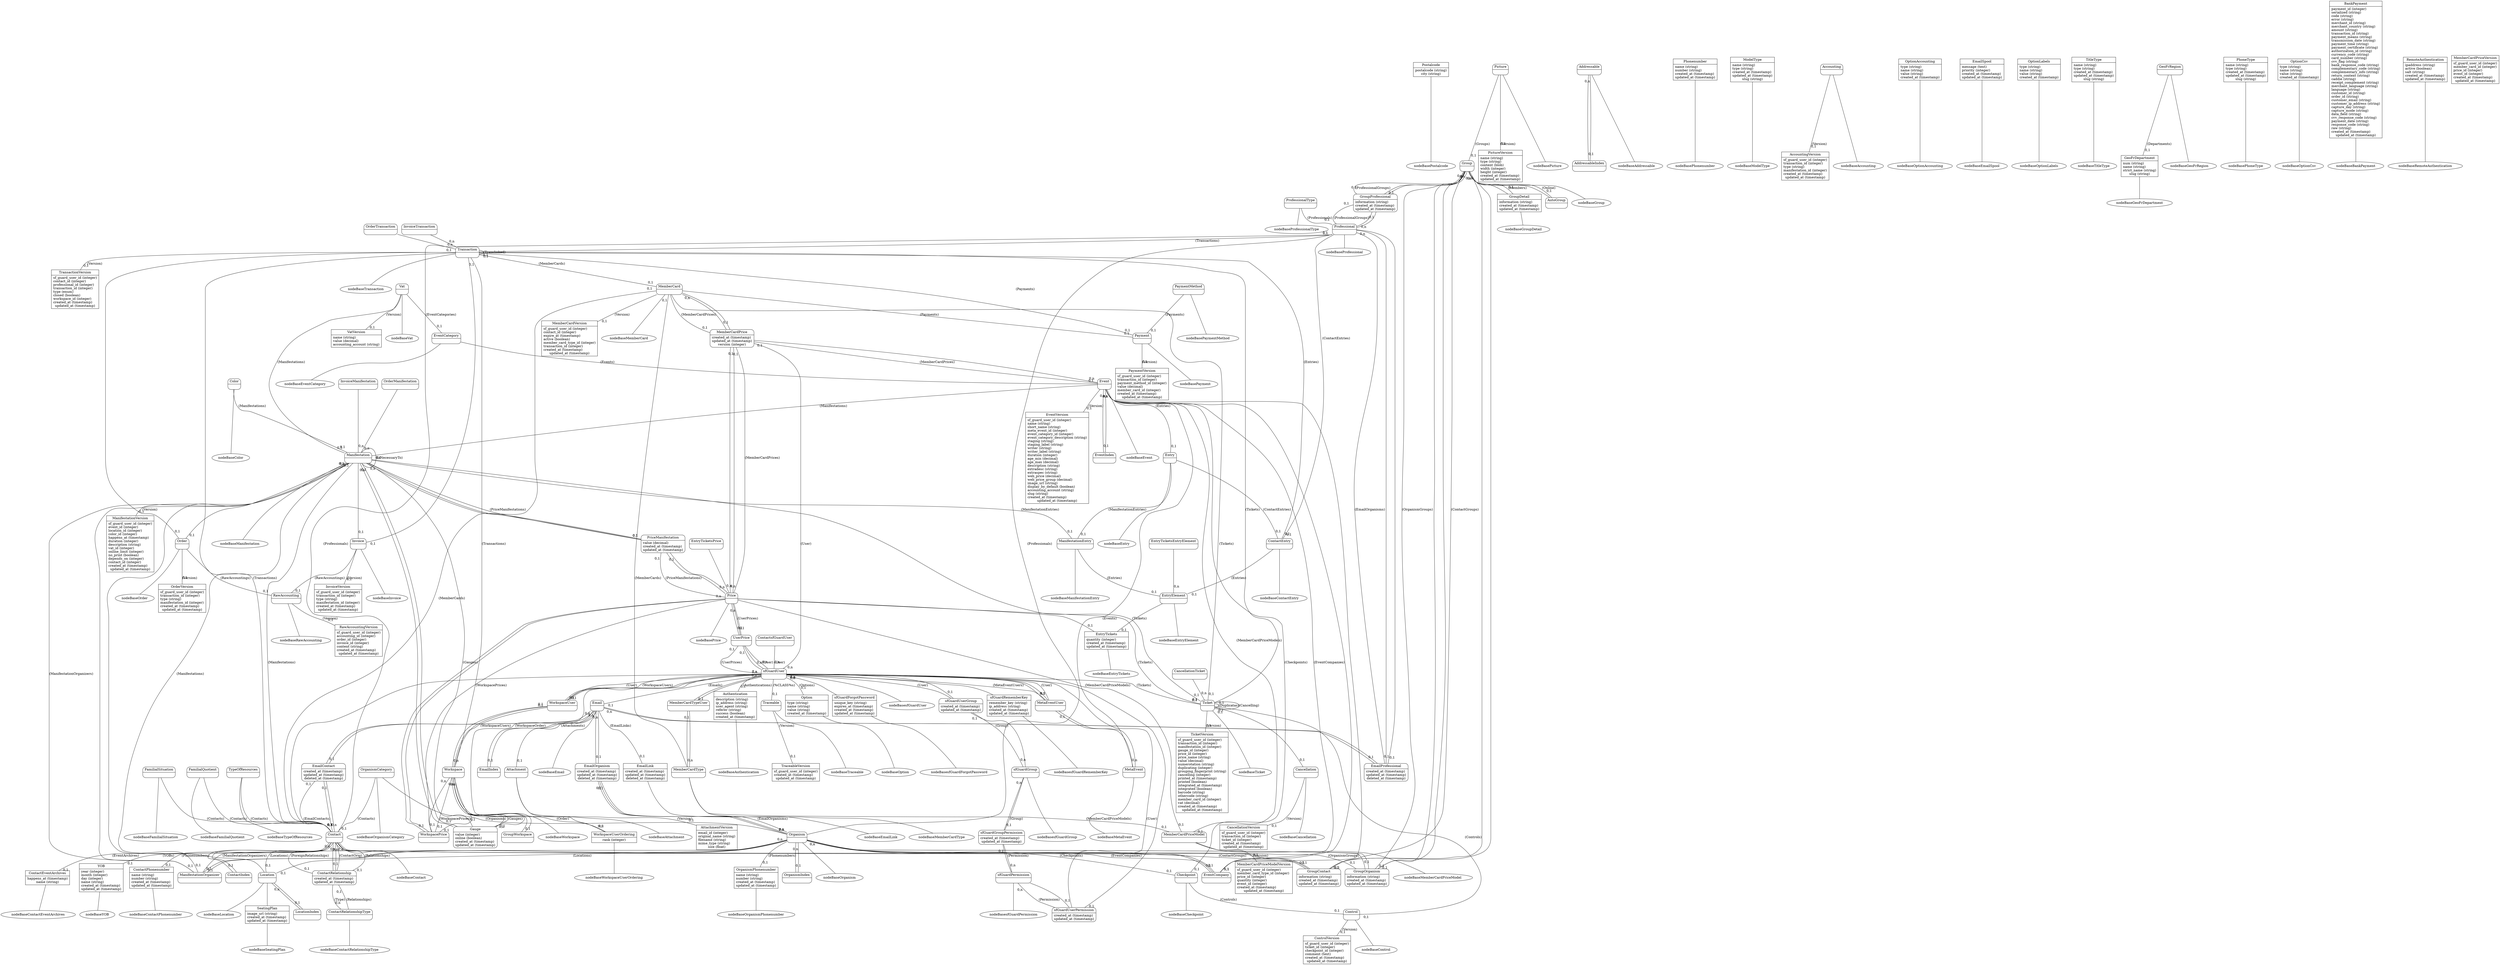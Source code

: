 graph G {
	edge [ len=2 labeldistance=2 ];
	overlap=false;
	splines=true;

	nodePostalcode [
		label="{<table>Postalcode|<cols>postalcode (string)\lcity (string)}",
		shape=record ];
	nodePicture [
		label="{<table>Picture|<cols>name (string)\ltype (string)\lcontent (blob)\lwidth (integer)\lheight (integer)\lcreated_at (timestamp)\lupdated_at (timestamp)\lversion (integer)}",
		shape=record ];
	nodeAddressable [
		label="{<table>Addressable|<cols>name (string)\laddress (string)\lpostalcode (string)\lcity (string)\lcountry (string)\lemail (string)\lemail_no_newsletter (boolean)\lnpai (boolean)\llatitude (double)\llongitude (double)\lcreated_at (timestamp)\lupdated_at (timestamp)\lslug (string)}",
		shape=record ];
	nodeAuthentication [
		label="{<table>Authentication|<cols>description (string)\lip_address (string)\luser_agent (string)\lreferer (string)\lsuccess (boolean)\lcreated_at (timestamp)}",
		shape=record ];
	nodePhonenumber [
		label="{<table>Phonenumber|<cols>name (string)\lnumber (string)\lcreated_at (timestamp)\lupdated_at (timestamp)}",
		shape=record ];
	nodeTraceable [
		label="{<table>Traceable|<cols>created_at (timestamp)\lupdated_at (timestamp)\lversion (integer)}",
		shape=record ];
	nodeOption [
		label="{<table>Option|<cols>type (string)\lname (string)\lvalue (string)\lcreated_at (timestamp)}",
		shape=record ];
	nodeModelType [
		label="{<table>ModelType|<cols>name (string)\ltype (string)\lcreated_at (timestamp)\lupdated_at (timestamp)\lslug (string)}",
		shape=record ];
	nodeCheckpoint [
		label="{<table>Checkpoint|<cols>email (string)\lname (string)\ldescription (string)\llegal (boolean)\lcreated_at (timestamp)\lupdated_at (timestamp)\llatitude (double)\llongitude (double)\lslug (string)}",
		shape=record ];
	nodePayment [
		label="{<table>Payment|<cols>value (decimal)\lcreated_at (timestamp)\lupdated_at (timestamp)\lversion (integer)}",
		shape=record ];
	nodeContactEventArchives [
		label="{<table>ContactEventArchives|<cols>happens_at (timestamp)\lname (string)}",
		shape=record ];
	nodeAccounting [
		label="{<table>Accounting|<cols>transaction_id (integer)\ltype (string)\lmanifestation_id (integer)\lcreated_at (timestamp)\lupdated_at (timestamp)\lversion (integer)}",
		shape=record ];
	nodeOptionAccounting [
		label="{<table>OptionAccounting|<cols>type (string)\lname (string)\lvalue (string)\lcreated_at (timestamp)}",
		shape=record ];
	nodeTicket [
		label="{<table>Ticket|<cols>price_name (string)\lvalue (decimal)\lnumerotation (string)\lgrouping_fingerprint (string)\lprinted_at (timestamp)\lprinted (boolean)\lintegrated_at (timestamp)\lintegrated (boolean)\lbarcode (string)\lothercode (string)\lvat (decimal)\lcreated_at (timestamp)\lupdated_at (timestamp)\lversion (integer)}",
		shape=record ];
	nodeInvoice [
		label="{<table>Invoice|<cols>type (string)\lcreated_at (timestamp)\lupdated_at (timestamp)\lversion (integer)}",
		shape=record ];
	nodeControl [
		label="{<table>Control|<cols>comment (text)\lcreated_at (timestamp)\lupdated_at (timestamp)\lversion (integer)}",
		shape=record ];
	nodeRawAccounting [
		label="{<table>RawAccounting|<cols>accounting_id (integer)\lcontent (string)\lcreated_at (timestamp)\lupdated_at (timestamp)\lversion (integer)}",
		shape=record ];
	nodeTransaction [
		label="{<table>Transaction|<cols>type (enum)\lclosed (boolean)\lcreated_at (timestamp)\lupdated_at (timestamp)\lversion (integer)}",
		shape=record ];
	nodeCancellation [
		label="{<table>Cancellation|<cols>transaction_id (integer)\lcreated_at (timestamp)\lupdated_at (timestamp)\lversion (integer)}",
		shape=record ];
	nodePaymentMethod [
		label="{<table>PaymentMethod|<cols>name (string)\laccount (string)\ldisplay (boolean)\lmember_card_linked (boolean)}",
		shape=record ];
	nodeOrder [
		label="{<table>Order|<cols>type (string)\lcreated_at (timestamp)\lupdated_at (timestamp)\lversion (integer)}",
		shape=record ];
	nodeMemberCardPriceModel [
		label="{<table>MemberCardPriceModel|<cols>quantity (integer)\lcreated_at (timestamp)\lupdated_at (timestamp)\lversion (integer)}",
		shape=record ];
	nodeMemberCardPrice [
		label="{<table>MemberCardPrice|<cols>created_at (timestamp)\lupdated_at (timestamp)\lversion (integer)}",
		shape=record ];
	nodeMemberCard [
		label="{<table>MemberCard|<cols>expire_at (timestamp)\lactive (boolean)\lcreated_at (timestamp)\lupdated_at (timestamp)\lversion (integer)}",
		shape=record ];
	nodeMemberCardType [
		label="{<table>MemberCardType|<cols>name (string)\ldescription (string)\lvalue (integer)}",
		shape=record ];
	nodePrice [
		label="{<table>Price|<cols>name (string)\ldescription (string)\lvalue (decimal)\lonline (boolean)\lhide (boolean)\lmember_card_linked (boolean)\lcreated_at (timestamp)\lupdated_at (timestamp)}",
		shape=record ];
	nodePriceManifestation [
		label="{<table>PriceManifestation|<cols>value (decimal)\lcreated_at (timestamp)\lupdated_at (timestamp)}",
		shape=record ];
	nodeEmailContact [
		label="{<table>EmailContact|<cols>created_at (timestamp)\lupdated_at (timestamp)\ldeleted_at (timestamp)}",
		shape=record ];
	nodeEmailProfessional [
		label="{<table>EmailProfessional|<cols>created_at (timestamp)\lupdated_at (timestamp)\ldeleted_at (timestamp)}",
		shape=record ];
	nodeAttachment [
		label="{<table>Attachment|<cols>original_name (string)\lfilename (string)\lmime_type (string)\lsize (float)\lversion (integer)\lcreated_at (timestamp)\lupdated_at (timestamp)}",
		shape=record ];
	nodeEmailLink [
		label="{<table>EmailLink|<cols>created_at (timestamp)\lupdated_at (timestamp)\ldeleted_at (timestamp)}",
		shape=record ];
	nodeEmailOrganism [
		label="{<table>EmailOrganism|<cols>created_at (timestamp)\lupdated_at (timestamp)\ldeleted_at (timestamp)}",
		shape=record ];
	nodeEmail [
		label="{<table>Email|<cols>field_from (string)\lfield_to (string)\lfield_cc (string)\lfield_bcc (string)\lfield_subject (string)\lcontent (string)\lcontent_text (string)\lsent (boolean)\lcreated_at (timestamp)\lupdated_at (timestamp)\ldeleted_at (timestamp)}",
		shape=record ];
	nodeEmailSpool [
		label="{<table>EmailSpool|<cols>message (text)\lpriority (integer)\lcreated_at (timestamp)\lupdated_at (timestamp)}",
		shape=record ];
	nodeContact [
		label="{<table>Contact|<cols>name (string)\laddress (string)\lpostalcode (string)\lcity (string)\lcountry (string)\lemail (string)\lemail_no_newsletter (boolean)\lnpai (boolean)\lfirstname (string)\ltitle (string)\ldescription (string)\lpassword (string)\lfamily_contact (boolean)\lconfirmed (boolean)\llatitude (double)\llongitude (double)\lcreated_at (timestamp)\lupdated_at (timestamp)\lslug (string)}",
		shape=record ];
	nodeOptionLabels [
		label="{<table>OptionLabels|<cols>type (string)\lname (string)\lvalue (string)\lcreated_at (timestamp)}",
		shape=record ];
	nodeOrganismCategory [
		label="{<table>OrganismCategory|<cols>name (string)\lcreated_at (timestamp)\lupdated_at (timestamp)\lslug (string)}",
		shape=record ];
	nodeContactRelationshipType [
		label="{<table>ContactRelationshipType|<cols>name (string)\lcreated_at (timestamp)\lupdated_at (timestamp)}",
		shape=record ];
	nodeYOB [
		label="{<table>YOB|<cols>year (integer)\lmonth (integer)\lday (integer)\lname (string)\lcreated_at (timestamp)\lupdated_at (timestamp)}",
		shape=record ];
	nodeOrganismPhonenumber [
		label="{<table>OrganismPhonenumber|<cols>name (string)\lnumber (string)\lcreated_at (timestamp)\lupdated_at (timestamp)}",
		shape=record ];
	nodeContactRelationship [
		label="{<table>ContactRelationship|<cols>created_at (timestamp)\lupdated_at (timestamp)}",
		shape=record ];
	nodeTypeOfResources [
		label="{<table>TypeOfResources|<cols>name (string)}",
		shape=record ];
	nodeFamilialSituation [
		label="{<table>FamilialSituation|<cols>name (string)}",
		shape=record ];
	nodeTitleType [
		label="{<table>TitleType|<cols>name (string)\ltype (string)\lcreated_at (timestamp)\lupdated_at (timestamp)\lslug (string)}",
		shape=record ];
	nodeProfessional [
		label="{<table>Professional|<cols>name (string)\lcontact_number (string)\lcontact_email (string)\lcontact_email_no_newsletter (boolean)\ldepartment (string)\ldescription (string)\lcreated_at (timestamp)\lupdated_at (timestamp)}",
		shape=record ];
	nodeGeoFrRegion [
		label="{<table>GeoFrRegion|<cols>name (string)\lstrict_name (string)\lslug (string)}",
		shape=record ];
	nodeOrganism [
		label="{<table>Organism|<cols>name (string)\laddress (string)\lpostalcode (string)\lcity (string)\lcountry (string)\lemail (string)\lemail_no_newsletter (boolean)\lnpai (boolean)\lurl (string)\ldescription (string)\llatitude (double)\llongitude (double)\lcreated_at (timestamp)\lupdated_at (timestamp)\lslug (string)}",
		shape=record ];
	nodeContactPhonenumber [
		label="{<table>ContactPhonenumber|<cols>name (string)\lnumber (string)\lcreated_at (timestamp)\lupdated_at (timestamp)}",
		shape=record ];
	nodeFamilialQuotient [
		label="{<table>FamilialQuotient|<cols>name (string)}",
		shape=record ];
	nodePhoneType [
		label="{<table>PhoneType|<cols>name (string)\ltype (string)\lcreated_at (timestamp)\lupdated_at (timestamp)\lslug (string)}",
		shape=record ];
	nodeGeoFrDepartment [
		label="{<table>GeoFrDepartment|<cols>num (string)\lname (string)\lstrict_name (string)\lslug (string)}",
		shape=record ];
	nodeOptionCsv [
		label="{<table>OptionCsv|<cols>type (string)\lname (string)\lvalue (string)\lcreated_at (timestamp)}",
		shape=record ];
	nodeProfessionalType [
		label="{<table>ProfessionalType|<cols>name (string)\lcreated_at (timestamp)\lupdated_at (timestamp)}",
		shape=record ];
	nodeBankPayment [
		label="{<table>BankPayment|<cols>payment_id (integer)\lserialized (string)\lcode (string)\lerror (string)\lmerchant_id (string)\lmerchant_country (string)\lamount (string)\ltransaction_id (string)\lpayment_means (string)\ltransmission_date (string)\lpayment_time (string)\lpayment_certificate (string)\lauthorization_id (string)\lcurrency_code (string)\lcard_number (string)\lcvv_flag (string)\lbank_response_code (string)\lcomplementary_code (string)\lcomplementary_info (string)\lreturn_context (string)\lcaddie (string)\lreceipt_complement (string)\lmerchant_language (string)\llanguage (string)\lcustomer_id (string)\lorder_id (string)\lcustomer_email (string)\lcustomer_ip_address (string)\lcapture_day (string)\lcapture_mode (string)\ldata_field (string)\lcvv_response_code (string)\lpayment_date (string)\lresponse_code (string)\lraw (string)\lcreated_at (timestamp)\lupdated_at (timestamp)}",
		shape=record ];
	nodeRemoteAuthentication [
		label="{<table>RemoteAuthentication|<cols>ipaddress (string)\lactive (boolean)\lsalt (string)\lcreated_at (timestamp)\lupdated_at (timestamp)}",
		shape=record ];
	nodesfGuardForgotPassword [
		label="{<table>sfGuardForgotPassword|<cols>unique_key (string)\lexpires_at (timestamp)\lcreated_at (timestamp)\lupdated_at (timestamp)}",
		shape=record ];
	nodesfGuardUserGroup [
		label="{<table>sfGuardUserGroup|<cols>created_at (timestamp)\lupdated_at (timestamp)}",
		shape=record ];
	nodesfGuardPermission [
		label="{<table>sfGuardPermission|<cols>name (string)\ldescription (string)\lcreated_at (timestamp)\lupdated_at (timestamp)}",
		shape=record ];
	nodesfGuardGroupPermission [
		label="{<table>sfGuardGroupPermission|<cols>created_at (timestamp)\lupdated_at (timestamp)}",
		shape=record ];
	nodesfGuardUserPermission [
		label="{<table>sfGuardUserPermission|<cols>created_at (timestamp)\lupdated_at (timestamp)}",
		shape=record ];
	nodesfGuardGroup [
		label="{<table>sfGuardGroup|<cols>name (string)\ldescription (string)\lcreated_at (timestamp)\lupdated_at (timestamp)}",
		shape=record ];
	nodesfGuardRememberKey [
		label="{<table>sfGuardRememberKey|<cols>remember_key (string)\lip_address (string)\lcreated_at (timestamp)\lupdated_at (timestamp)}",
		shape=record ];
	nodesfGuardUser [
		label="{<table>sfGuardUser|<cols>first_name (string)\llast_name (string)\lemail_address (string)\lusername (string)\lalgorithm (string)\lsalt (string)\lpassword (string)\lis_active (boolean)\lis_super_admin (boolean)\llast_login (timestamp)\lcreated_at (timestamp)\lupdated_at (timestamp)}",
		shape=record ];
	nodeManifestationEntry [
		label="{<table>ManifestationEntry|<cols>created_at (timestamp)\lupdated_at (timestamp)}",
		shape=record ];
	nodeEntry [
		label="{<table>Entry|<cols>created_at (timestamp)\lupdated_at (timestamp)}",
		shape=record ];
	nodeContactEntry [
		label="{<table>ContactEntry|<cols>comment1 (string)\lcomment2 (string)\lconfirmed (boolean)\lcreated_at (timestamp)\lupdated_at (timestamp)}",
		shape=record ];
	nodeEntryElement [
		label="{<table>EntryElement|<cols>second_choice (boolean)\laccepted (boolean)\lcreated_at (timestamp)\lupdated_at (timestamp)}",
		shape=record ];
	nodeEntryTickets [
		label="{<table>EntryTickets|<cols>quantity (integer)\lcreated_at (timestamp)\lupdated_at (timestamp)}",
		shape=record ];
	nodeEvent [
		label="{<table>Event|<cols>name (string)\lshort_name (string)\levent_category_description (string)\lstaging (string)\lstaging_label (string)\lwriter (string)\lwriter_label (string)\lduration (integer)\lage_min (decimal)\lage_max (decimal)\ldescription (string)\lextradesc (string)\lextraspec (string)\lweb_price (decimal)\lweb_price_group (decimal)\limage_url (string)\ldisplay_by_default (boolean)\laccounting_account (string)\lslug (string)\lcreated_at (timestamp)\lupdated_at (timestamp)\lversion (integer)}",
		shape=record ];
	nodeColor [
		label="{<table>Color|<cols>name (string)\lcolor (string)\lcreated_at (timestamp)\lupdated_at (timestamp)}",
		shape=record ];
	nodeManifestation [
		label="{<table>Manifestation|<cols>happens_at (timestamp)\lduration (integer)\ldescription (string)\lonline_limit (integer)\lno_print (boolean)\lcreated_at (timestamp)\lupdated_at (timestamp)\lversion (integer)}",
		shape=record ];
	nodeSeatingPlan [
		label="{<table>SeatingPlan|<cols>image_url (string)\lcreated_at (timestamp)\lupdated_at (timestamp)}",
		shape=record ];
	nodeWorkspace [
		label="{<table>Workspace|<cols>name (string)\lon_ticket (string)\lseated (boolean)\lcreated_at (timestamp)\lupdated_at (timestamp)}",
		shape=record ];
	nodeLocation [
		label="{<table>Location|<cols>name (string)\laddress (string)\lpostalcode (string)\lcity (string)\lcountry (string)\lemail (string)\lemail_no_newsletter (boolean)\lnpai (boolean)\ldescription (string)\lgauge_max (integer)\lgauge_min (integer)\lreservation_price (decimal)\llatitude (double)\llongitude (double)\lcreated_at (timestamp)\lupdated_at (timestamp)\lslug (string)}",
		shape=record ];
	nodeEventCategory [
		label="{<table>EventCategory|<cols>name (string)\lcreated_at (timestamp)\lupdated_at (timestamp)}",
		shape=record ];
	nodeGauge [
		label="{<table>Gauge|<cols>value (integer)\lonline (boolean)\lcreated_at (timestamp)\lupdated_at (timestamp)}",
		shape=record ];
	nodeWorkspaceUserOrdering [
		label="{<table>WorkspaceUserOrdering|<cols>rank (integer)}",
		shape=record ];
	nodeVat [
		label="{<table>Vat|<cols>name (string)\lvalue (decimal)\laccounting_account (string)\lversion (integer)\lcreated_at (timestamp)\lupdated_at (timestamp)}",
		shape=record ];
	nodeMetaEvent [
		label="{<table>MetaEvent|<cols>name (string)\lcreated_at (timestamp)\lupdated_at (timestamp)}",
		shape=record ];
	nodeGroupProfessional [
		label="{<table>GroupProfessional|<cols>information (string)\lcreated_at (timestamp)\lupdated_at (timestamp)}",
		shape=record ];
	nodeGroupContact [
		label="{<table>GroupContact|<cols>information (string)\lcreated_at (timestamp)\lupdated_at (timestamp)}",
		shape=record ];
	nodeGroupOrganism [
		label="{<table>GroupOrganism|<cols>information (string)\lcreated_at (timestamp)\lupdated_at (timestamp)}",
		shape=record ];
	nodeGroup [
		label="{<table>Group|<cols>name (string)\ldescription (string)\lslug (string)\ldisplay_everywhere (boolean)\lcreated_at (timestamp)\lupdated_at (timestamp)}",
		shape=record ];
	nodeGroupDetail [
		label="{<table>GroupDetail|<cols>information (string)\lcreated_at (timestamp)\lupdated_at (timestamp)}",
		shape=record ];
	nodePictureVersion [
		label="{<table>PictureVersion|<cols>name (string)\ltype (string)\lcontent (blob)\lwidth (integer)\lheight (integer)\lcreated_at (timestamp)\lupdated_at (timestamp)}",
		shape=record ];
	nodeTraceableVersion [
		label="{<table>TraceableVersion|<cols>sf_guard_user_id (integer)\lcreated_at (timestamp)\lupdated_at (timestamp)}",
		shape=record ];
	nodePaymentVersion [
		label="{<table>PaymentVersion|<cols>sf_guard_user_id (integer)\ltransaction_id (integer)\lpayment_method_id (integer)\lvalue (decimal)\lmember_card_id (integer)\lcreated_at (timestamp)\lupdated_at (timestamp)}",
		shape=record ];
	nodeAccountingVersion [
		label="{<table>AccountingVersion|<cols>sf_guard_user_id (integer)\ltransaction_id (integer)\ltype (string)\lmanifestation_id (integer)\lcreated_at (timestamp)\lupdated_at (timestamp)}",
		shape=record ];
	nodeTicketVersion [
		label="{<table>TicketVersion|<cols>sf_guard_user_id (integer)\ltransaction_id (integer)\lmanifestation_id (integer)\lgauge_id (integer)\lprice_id (integer)\lprice_name (string)\lvalue (decimal)\lnumerotation (string)\lduplicating (integer)\lgrouping_fingerprint (string)\lcancelling (integer)\lprinted_at (timestamp)\lprinted (boolean)\lintegrated_at (timestamp)\lintegrated (boolean)\lbarcode (string)\lothercode (string)\lmember_card_id (integer)\lvat (decimal)\lcreated_at (timestamp)\lupdated_at (timestamp)}",
		shape=record ];
	nodeInvoiceVersion [
		label="{<table>InvoiceVersion|<cols>sf_guard_user_id (integer)\ltransaction_id (integer)\ltype (string)\lmanifestation_id (integer)\lcreated_at (timestamp)\lupdated_at (timestamp)}",
		shape=record ];
	nodeControlVersion [
		label="{<table>ControlVersion|<cols>sf_guard_user_id (integer)\lticket_id (integer)\lcheckpoint_id (integer)\lcomment (text)\lcreated_at (timestamp)\lupdated_at (timestamp)}",
		shape=record ];
	nodeRawAccountingVersion [
		label="{<table>RawAccountingVersion|<cols>sf_guard_user_id (integer)\laccounting_id (integer)\lorder_id (integer)\linvoice_id (integer)\lcontent (string)\lcreated_at (timestamp)\lupdated_at (timestamp)}",
		shape=record ];
	nodeTransactionVersion [
		label="{<table>TransactionVersion|<cols>sf_guard_user_id (integer)\lcontact_id (integer)\lprofessional_id (integer)\ltransaction_id (integer)\ltype (enum)\lclosed (boolean)\lworkspace_id (integer)\lcreated_at (timestamp)\lupdated_at (timestamp)}",
		shape=record ];
	nodeCancellationVersion [
		label="{<table>CancellationVersion|<cols>sf_guard_user_id (integer)\ltransaction_id (integer)\lticket_id (integer)\lcreated_at (timestamp)\lupdated_at (timestamp)}",
		shape=record ];
	nodeOrderVersion [
		label="{<table>OrderVersion|<cols>sf_guard_user_id (integer)\ltransaction_id (integer)\ltype (string)\lmanifestation_id (integer)\lcreated_at (timestamp)\lupdated_at (timestamp)}",
		shape=record ];
	nodeMemberCardPriceModelVersion [
		label="{<table>MemberCardPriceModelVersion|<cols>sf_guard_user_id (integer)\lmember_card_type_id (integer)\lprice_id (integer)\lquantity (integer)\levent_id (integer)\lcreated_at (timestamp)\lupdated_at (timestamp)}",
		shape=record ];
	nodeMemberCardPriceVersion [
		label="{<table>MemberCardPriceVersion|<cols>sf_guard_user_id (integer)\lmember_card_id (integer)\lprice_id (integer)\levent_id (integer)\lcreated_at (timestamp)\lupdated_at (timestamp)}",
		shape=record ];
	nodeMemberCardVersion [
		label="{<table>MemberCardVersion|<cols>sf_guard_user_id (integer)\lcontact_id (integer)\lexpire_at (timestamp)\lactive (boolean)\lmember_card_type_id (integer)\ltransaction_id (integer)\lcreated_at (timestamp)\lupdated_at (timestamp)}",
		shape=record ];
	nodeAttachmentVersion [
		label="{<table>AttachmentVersion|<cols>email_id (integer)\loriginal_name (string)\lfilename (string)\lmime_type (string)\lsize (float)}",
		shape=record ];
	nodeEventVersion [
		label="{<table>EventVersion|<cols>sf_guard_user_id (integer)\lname (string)\lshort_name (string)\lmeta_event_id (integer)\levent_category_id (integer)\levent_category_description (string)\lstaging (string)\lstaging_label (string)\lwriter (string)\lwriter_label (string)\lduration (integer)\lage_min (decimal)\lage_max (decimal)\ldescription (string)\lextradesc (string)\lextraspec (string)\lweb_price (decimal)\lweb_price_group (decimal)\limage_url (string)\ldisplay_by_default (boolean)\laccounting_account (string)\lslug (string)\lcreated_at (timestamp)\lupdated_at (timestamp)}",
		shape=record ];
	nodeManifestationVersion [
		label="{<table>ManifestationVersion|<cols>sf_guard_user_id (integer)\levent_id (integer)\llocation_id (integer)\lcolor_id (integer)\lhappens_at (timestamp)\lduration (integer)\ldescription (string)\lvat_id (integer)\lonline_limit (integer)\lno_print (boolean)\ldepends_on (integer)\lcontact_id (integer)\lcreated_at (timestamp)\lupdated_at (timestamp)}",
		shape=record ];
	nodeVatVersion [
		label="{<table>VatVersion|<cols>name (string)\lvalue (decimal)\laccounting_account (string)}",
		shape=record ];

	nodeMemberCardPrice [
		label="{<table>MemberCardPrice|<cols>created_at (timestamp)\lupdated_at (timestamp)\lversion (integer)}",
		shape=Mrecord ];
	nodeMemberCardTypeUser [
		label="{<table>MemberCardTypeUser|<cols>}",
		shape=Mrecord ];
	nodePriceManifestation [
		label="{<table>PriceManifestation|<cols>value (decimal)\lcreated_at (timestamp)\lupdated_at (timestamp)}",
		shape=Mrecord ];
	nodeWorkspacePrice [
		label="{<table>WorkspacePrice|<cols>}",
		shape=Mrecord ];
	nodeUserPrice [
		label="{<table>UserPrice|<cols>}",
		shape=Mrecord ];
	nodeEmailContact [
		label="{<table>EmailContact|<cols>created_at (timestamp)\lupdated_at (timestamp)\ldeleted_at (timestamp)}",
		shape=Mrecord ];
	nodeEmailProfessional [
		label="{<table>EmailProfessional|<cols>created_at (timestamp)\lupdated_at (timestamp)\ldeleted_at (timestamp)}",
		shape=Mrecord ];
	nodeEmailOrganism [
		label="{<table>EmailOrganism|<cols>created_at (timestamp)\lupdated_at (timestamp)\ldeleted_at (timestamp)}",
		shape=Mrecord ];
	nodeContactRelationship [
		label="{<table>ContactRelationship|<cols>created_at (timestamp)\lupdated_at (timestamp)}",
		shape=Mrecord ];
	nodeGroupContact [
		label="{<table>GroupContact|<cols>information (string)\lcreated_at (timestamp)\lupdated_at (timestamp)}",
		shape=Mrecord ];
	nodeGroupProfessional [
		label="{<table>GroupProfessional|<cols>information (string)\lcreated_at (timestamp)\lupdated_at (timestamp)}",
		shape=Mrecord ];
	nodeEventCompany [
		label="{<table>EventCompany|<cols>}",
		shape=Mrecord ];
	nodeManifestationOrganizer [
		label="{<table>ManifestationOrganizer|<cols>}",
		shape=Mrecord ];
	nodeGroupOrganism [
		label="{<table>GroupOrganism|<cols>information (string)\lcreated_at (timestamp)\lupdated_at (timestamp)}",
		shape=Mrecord ];
	nodesfGuardGroupPermission [
		label="{<table>sfGuardGroupPermission|<cols>created_at (timestamp)\lupdated_at (timestamp)}",
		shape=Mrecord ];
	nodesfGuardUserPermission [
		label="{<table>sfGuardUserPermission|<cols>created_at (timestamp)\lupdated_at (timestamp)}",
		shape=Mrecord ];
	nodesfGuardUserGroup [
		label="{<table>sfGuardUserGroup|<cols>created_at (timestamp)\lupdated_at (timestamp)}",
		shape=Mrecord ];
	nodeWorkspaceUser [
		label="{<table>WorkspaceUser|<cols>}",
		shape=Mrecord ];
	nodeMetaEventUser [
		label="{<table>MetaEventUser|<cols>}",
		shape=Mrecord ];
	nodeGauge [
		label="{<table>Gauge|<cols>value (integer)\lonline (boolean)\lcreated_at (timestamp)\lupdated_at (timestamp)}",
		shape=Mrecord ];
	nodeAutoGroup [
		label="{<table>AutoGroup|<cols>}",
		shape=Mrecord ];
	nodeGroupWorkspace [
		label="{<table>GroupWorkspace|<cols>}",
		shape=Mrecord ];
	nodeAddressableIndex [
		label="{<table>AddressableIndex|<cols>}",
		shape=Mrecord ];
	nodeEmailIndex [
		label="{<table>EmailIndex|<cols>}",
		shape=Mrecord ];
	nodeContactIndex [
		label="{<table>ContactIndex|<cols>}",
		shape=Mrecord ];
	nodeOrganismIndex [
		label="{<table>OrganismIndex|<cols>}",
		shape=Mrecord ];
	nodeEventIndex [
		label="{<table>EventIndex|<cols>}",
		shape=Mrecord ];
	nodeLocationIndex [
		label="{<table>LocationIndex|<cols>}",
		shape=Mrecord ];
	nodePicture [
		label="{<table>Picture|<cols>}",
		shape=Mrecord ];
	nodeAddressable [
		label="{<table>Addressable|<cols>}",
		shape=Mrecord ];
	nodeTraceable [
		label="{<table>Traceable|<cols>}",
		shape=Mrecord ];
	nodeCheckpoint [
		label="{<table>Checkpoint|<cols>}",
		shape=Mrecord ];
	nodePayment [
		label="{<table>Payment|<cols>}",
		shape=Mrecord ];
	nodeAccounting [
		label="{<table>Accounting|<cols>}",
		shape=Mrecord ];
	nodeTicket [
		label="{<table>Ticket|<cols>}",
		shape=Mrecord ];
	nodeInvoice [
		label="{<table>Invoice|<cols>}",
		shape=Mrecord ];
	nodeInvoiceTransaction [
		label="{<table>InvoiceTransaction|<cols>}",
		shape=Mrecord ];
	nodeInvoiceManifestation [
		label="{<table>InvoiceManifestation|<cols>}",
		shape=Mrecord ];
	nodeControl [
		label="{<table>Control|<cols>}",
		shape=Mrecord ];
	nodeRawAccounting [
		label="{<table>RawAccounting|<cols>}",
		shape=Mrecord ];
	nodeTransaction [
		label="{<table>Transaction|<cols>}",
		shape=Mrecord ];
	nodeCancellation [
		label="{<table>Cancellation|<cols>}",
		shape=Mrecord ];
	nodeCancellationTicket [
		label="{<table>CancellationTicket|<cols>}",
		shape=Mrecord ];
	nodePaymentMethod [
		label="{<table>PaymentMethod|<cols>}",
		shape=Mrecord ];
	nodeOrder [
		label="{<table>Order|<cols>}",
		shape=Mrecord ];
	nodeOrderTransaction [
		label="{<table>OrderTransaction|<cols>}",
		shape=Mrecord ];
	nodeOrderManifestation [
		label="{<table>OrderManifestation|<cols>}",
		shape=Mrecord ];
	nodeMemberCardPriceModel [
		label="{<table>MemberCardPriceModel|<cols>}",
		shape=Mrecord ];
	nodeMemberCard [
		label="{<table>MemberCard|<cols>}",
		shape=Mrecord ];
	nodeMemberCardType [
		label="{<table>MemberCardType|<cols>}",
		shape=Mrecord ];
	nodePrice [
		label="{<table>Price|<cols>}",
		shape=Mrecord ];
	nodeAttachment [
		label="{<table>Attachment|<cols>}",
		shape=Mrecord ];
	nodeEmail [
		label="{<table>Email|<cols>}",
		shape=Mrecord ];
	nodeContact [
		label="{<table>Contact|<cols>}",
		shape=Mrecord ];
	nodeContactsfGuardUser [
		label="{<table>ContactsfGuardUser|<cols>}",
		shape=Mrecord ];
	nodeOrganismCategory [
		label="{<table>OrganismCategory|<cols>}",
		shape=Mrecord ];
	nodeContactRelationshipType [
		label="{<table>ContactRelationshipType|<cols>}",
		shape=Mrecord ];
	nodeTypeOfResources [
		label="{<table>TypeOfResources|<cols>}",
		shape=Mrecord ];
	nodeFamilialSituation [
		label="{<table>FamilialSituation|<cols>}",
		shape=Mrecord ];
	nodeProfessional [
		label="{<table>Professional|<cols>}",
		shape=Mrecord ];
	nodeGeoFrRegion [
		label="{<table>GeoFrRegion|<cols>}",
		shape=Mrecord ];
	nodeOrganism [
		label="{<table>Organism|<cols>}",
		shape=Mrecord ];
	nodeFamilialQuotient [
		label="{<table>FamilialQuotient|<cols>}",
		shape=Mrecord ];
	nodeProfessionalType [
		label="{<table>ProfessionalType|<cols>}",
		shape=Mrecord ];
	nodesfGuardPermission [
		label="{<table>sfGuardPermission|<cols>}",
		shape=Mrecord ];
	nodesfGuardGroup [
		label="{<table>sfGuardGroup|<cols>}",
		shape=Mrecord ];
	nodesfGuardUser [
		label="{<table>sfGuardUser|<cols>}",
		shape=Mrecord ];
	nodeManifestationEntry [
		label="{<table>ManifestationEntry|<cols>}",
		shape=Mrecord ];
	nodeEntry [
		label="{<table>Entry|<cols>}",
		shape=Mrecord ];
	nodeContactEntry [
		label="{<table>ContactEntry|<cols>}",
		shape=Mrecord ];
	nodeEntryElement [
		label="{<table>EntryElement|<cols>}",
		shape=Mrecord ];
	nodeEntryTicketsEntryElement [
		label="{<table>EntryTicketsEntryElement|<cols>}",
		shape=Mrecord ];
	nodeEntryTicketsPrice [
		label="{<table>EntryTicketsPrice|<cols>}",
		shape=Mrecord ];
	nodeEvent [
		label="{<table>Event|<cols>}",
		shape=Mrecord ];
	nodeColor [
		label="{<table>Color|<cols>}",
		shape=Mrecord ];
	nodeManifestation [
		label="{<table>Manifestation|<cols>}",
		shape=Mrecord ];
	nodeWorkspace [
		label="{<table>Workspace|<cols>}",
		shape=Mrecord ];
	nodeLocation [
		label="{<table>Location|<cols>}",
		shape=Mrecord ];
	nodeEventCategory [
		label="{<table>EventCategory|<cols>}",
		shape=Mrecord ];
	nodeVat [
		label="{<table>Vat|<cols>}",
		shape=Mrecord ];
	nodeMetaEvent [
		label="{<table>MetaEvent|<cols>}",
		shape=Mrecord ];
	nodeGroup [
		label="{<table>Group|<cols>}",
		shape=Mrecord ];

	nodeMemberCardPrice -- nodesfGuardUser [
		headlabel="0,n",
		label="(User)",
		labeldistance=3 ];
	nodeMemberCardPrice -- nodeMemberCard [
		headlabel="0,n",
		label="",
		labeldistance=3 ];
	nodeMemberCardPrice -- nodePrice [
		headlabel="0,n",
		label="",
		labeldistance=3 ];
	nodeMemberCardPrice -- nodeEvent [
		headlabel="0,n",
		label="",
		labeldistance=3 ];
	nodeMemberCardTypeUser -- nodeMemberCardType [
		headlabel="0,n",
		label="",
		labeldistance=3 ];
	nodeMemberCardTypeUser -- nodesfGuardUser [
		headlabel="0,n",
		label="",
		labeldistance=3 ];
	nodePriceManifestation -- nodeManifestation [
		headlabel="0,n",
		label="",
		labeldistance=3 ];
	nodePriceManifestation -- nodePrice [
		headlabel="0,n",
		label="",
		labeldistance=3 ];
	nodeWorkspacePrice -- nodeWorkspace [
		headlabel="0,n",
		label="",
		labeldistance=3 ];
	nodeWorkspacePrice -- nodePrice [
		headlabel="0,n",
		label="",
		labeldistance=3 ];
	nodeUserPrice -- nodesfGuardUser [
		headlabel="0,n",
		label="(User)",
		labeldistance=3 ];
	nodeUserPrice -- nodePrice [
		headlabel="0,n",
		label="",
		labeldistance=3 ];
	nodeUserPrice -- nodesfGuardUser [
		headlabel="0,n",
		label="",
		labeldistance=3 ];
	nodeEmailContact -- nodeEmail [
		headlabel="0,n",
		label="",
		labeldistance=3 ];
	nodeEmailContact -- nodeContact [
		headlabel="0,n",
		label="",
		labeldistance=3 ];
	nodeEmailProfessional -- nodeEmail [
		headlabel="0,n",
		label="",
		labeldistance=3 ];
	nodeEmailProfessional -- nodeProfessional [
		headlabel="0,n",
		label="",
		labeldistance=3 ];
	nodeEmailOrganism -- nodeEmail [
		headlabel="0,n",
		label="",
		labeldistance=3 ];
	nodeEmailOrganism -- nodeOrganism [
		headlabel="0,n",
		label="",
		labeldistance=3 ];
	nodeContactRelationship -- nodeContact [
		headlabel="0,n",
		label="(ContactOrig)",
		labeldistance=3 ];
	nodeContactRelationship -- nodeContact [
		headlabel="0,n",
		label="",
		labeldistance=3 ];
	nodeContactRelationship -- nodeContactRelationshipType [
		headlabel="0,n",
		label="(Type)",
		labeldistance=3 ];
	nodeGroupContact -- nodeContact [
		headlabel="0,n",
		label="",
		labeldistance=3 ];
	nodeGroupContact -- nodeGroup [
		headlabel="0,n",
		label="",
		labeldistance=3 ];
	nodeGroupProfessional -- nodeProfessional [
		headlabel="0,n",
		label="",
		labeldistance=3 ];
	nodeGroupProfessional -- nodeGroup [
		headlabel="0,n",
		label="",
		labeldistance=3 ];
	nodeEventCompany -- nodeOrganism [
		headlabel="0,n",
		label="",
		labeldistance=3 ];
	nodeEventCompany -- nodeEvent [
		headlabel="0,n",
		label="",
		labeldistance=3 ];
	nodeManifestationOrganizer -- nodeOrganism [
		headlabel="0,n",
		label="",
		labeldistance=3 ];
	nodeManifestationOrganizer -- nodeManifestation [
		headlabel="0,n",
		label="",
		labeldistance=3 ];
	nodeGroupOrganism -- nodeOrganism [
		headlabel="0,n",
		label="",
		labeldistance=3 ];
	nodeGroupOrganism -- nodeGroup [
		headlabel="0,n",
		label="",
		labeldistance=3 ];
	nodesfGuardGroupPermission -- nodesfGuardGroup [
		headlabel="0,n",
		label="(Group)",
		labeldistance=3 ];
	nodesfGuardGroupPermission -- nodesfGuardPermission [
		headlabel="0,n",
		label="(Permission)",
		labeldistance=3 ];
	nodesfGuardUserPermission -- nodesfGuardUser [
		headlabel="0,n",
		label="(User)",
		labeldistance=3 ];
	nodesfGuardUserPermission -- nodesfGuardPermission [
		headlabel="0,n",
		label="(Permission)",
		labeldistance=3 ];
	nodesfGuardUserGroup -- nodesfGuardUser [
		headlabel="0,n",
		label="(User)",
		labeldistance=3 ];
	nodesfGuardUserGroup -- nodesfGuardGroup [
		headlabel="0,n",
		label="(Group)",
		labeldistance=3 ];
	nodeWorkspaceUser -- nodesfGuardUser [
		headlabel="0,n",
		label="(User)",
		labeldistance=3 ];
	nodeWorkspaceUser -- nodeWorkspace [
		headlabel="0,n",
		label="",
		labeldistance=3 ];
	nodeWorkspaceUser -- nodesfGuardUser [
		headlabel="0,n",
		label="",
		labeldistance=3 ];
	nodeMetaEventUser -- nodesfGuardUser [
		headlabel="0,n",
		label="(User)",
		labeldistance=3 ];
	nodeMetaEventUser -- nodesfGuardUser [
		headlabel="0,n",
		label="",
		labeldistance=3 ];
	nodeMetaEventUser -- nodeMetaEvent [
		headlabel="0,n",
		label="",
		labeldistance=3 ];
	nodeGauge -- nodeManifestation [
		headlabel="0,n",
		label="",
		labeldistance=3 ];
	nodeGauge -- nodeWorkspace [
		headlabel="0,n",
		label="",
		labeldistance=3 ];
	nodeAutoGroup -- nodeGroup [
		headlabel="0,n",
		label="",
		labeldistance=3 ];
	nodeGroupWorkspace -- nodeWorkspace [
		headlabel="0,n",
		label="",
		labeldistance=3 ];
	nodeAddressableIndex -- nodeAddressable [
		headlabel="0,n",
		label="",
		labeldistance=3 ];
	nodeEmailIndex -- nodeEmail [
		headlabel="0,n",
		label="",
		labeldistance=3 ];
	nodeContactIndex -- nodeContact [
		headlabel="0,n",
		label="",
		labeldistance=3 ];
	nodeOrganismIndex -- nodeOrganism [
		headlabel="0,n",
		label="",
		labeldistance=3 ];
	nodeEventIndex -- nodeEvent [
		headlabel="0,n",
		label="",
		labeldistance=3 ];
	nodeLocationIndex -- nodeLocation [
		headlabel="0,n",
		label="",
		labeldistance=3 ];
	nodePicture -- nodeGroup [
		headlabel="0,1",
		label="(Groups)",
		labeldistance=3 ];
	nodePicture -- nodePictureVersion [
		headlabel="0,1",
		label="(Version)",
		labeldistance=3 ];
	nodeAddressable -- nodeAddressableIndex [
		headlabel="0,1",
		label="",
		labeldistance=3 ];
	nodeTraceable -- nodeTraceableVersion [
		headlabel="0,1",
		label="(Version)",
		labeldistance=3 ];
	nodeCheckpoint -- nodeControl [
		headlabel="0,1",
		label="(Controls)",
		labeldistance=3 ];
	nodePayment -- nodePaymentVersion [
		headlabel="0,1",
		label="(Version)",
		labeldistance=3 ];
	nodeAccounting -- nodeAccountingVersion [
		headlabel="0,1",
		label="(Version)",
		labeldistance=3 ];
	nodeTicket -- nodeTicketVersion [
		headlabel="0,1",
		label="(Version)",
		labeldistance=3 ];
	nodeTicket -- nodeTicket [
		headlabel="0,1",
		label="(Duplicatas)",
		labeldistance=3 ];
	nodeTicket -- nodeTicket [
		headlabel="0,1",
		label="(Cancelling)",
		labeldistance=3 ];
	nodeTicket -- nodeCancellation [
		headlabel="0,1",
		label="",
		labeldistance=3 ];
	nodeTicket -- nodeControl [
		headlabel="0,1",
		label="(Controls)",
		labeldistance=3 ];
	nodeInvoice -- nodeInvoiceVersion [
		headlabel="0,1",
		label="(Version)",
		labeldistance=3 ];
	nodeInvoiceTransaction -- nodeTransaction [
		headlabel="0,n",
		label="",
		labeldistance=3 ];
	nodeInvoiceManifestation -- nodeManifestation [
		headlabel="0,n",
		label="",
		labeldistance=3 ];
	nodeInvoice -- nodeRawAccounting [
		headlabel="0,1",
		label="(RawAccountings)",
		labeldistance=3 ];
	nodeControl -- nodeControlVersion [
		headlabel="0,1",
		label="(Version)",
		labeldistance=3 ];
	nodeRawAccounting -- nodeRawAccountingVersion [
		headlabel="0,1",
		label="(Version)",
		labeldistance=3 ];
	nodeTransaction -- nodeTransactionVersion [
		headlabel="0,1",
		label="(Version)",
		labeldistance=3 ];
	nodeTransaction -- nodeContactEntry [
		headlabel="0,1",
		label="(Entries)",
		labeldistance=3 ];
	nodeTransaction -- nodeMemberCard [
		headlabel="0,1",
		label="(MemberCards)",
		labeldistance=3 ];
	nodeTransaction -- nodeTransaction [
		headlabel="0,1",
		label="(Translinked)",
		labeldistance=3 ];
	nodeTransaction -- nodeTicket [
		headlabel="0,1",
		label="(Tickets)",
		labeldistance=3 ];
	nodeTransaction -- nodeOrder [
		headlabel="0,1",
		label="",
		labeldistance=3 ];
	nodeTransaction -- nodeInvoice [
		headlabel="0,1",
		label="",
		labeldistance=3 ];
	nodeTransaction -- nodePayment [
		headlabel="0,1",
		label="(Payments)",
		labeldistance=3 ];
	nodeCancellation -- nodeCancellationVersion [
		headlabel="0,1",
		label="(Version)",
		labeldistance=3 ];
	nodeCancellationTicket -- nodeTicket [
		headlabel="0,n",
		label="",
		labeldistance=3 ];
	nodePaymentMethod -- nodePayment [
		headlabel="0,1",
		label="(Payments)",
		labeldistance=3 ];
	nodeOrder -- nodeOrderVersion [
		headlabel="0,1",
		label="(Version)",
		labeldistance=3 ];
	nodeOrderTransaction -- nodeTransaction [
		headlabel="0,n",
		label="",
		labeldistance=3 ];
	nodeOrderManifestation -- nodeManifestation [
		headlabel="0,n",
		label="",
		labeldistance=3 ];
	nodeOrder -- nodeRawAccounting [
		headlabel="0,1",
		label="(RawAccountings)",
		labeldistance=3 ];
	nodeMemberCardPriceModel -- nodeMemberCardPriceModelVersion [
		headlabel="0,1",
		label="(Version)",
		labeldistance=3 ];
	nodeMemberCard -- nodeMemberCardVersion [
		headlabel="0,1",
		label="(Version)",
		labeldistance=3 ];
	nodeMemberCard -- nodeMemberCardPrice [
		headlabel="0,1",
		label="(MemberCardPrices)",
		labeldistance=3 ];
	nodeMemberCard -- nodeTicket [
		headlabel="0,1",
		label="(Tickets)",
		labeldistance=3 ];
	nodeMemberCard -- nodePayment [
		headlabel="0,1",
		label="(Payments)",
		labeldistance=3 ];
	nodeMemberCard -- nodeMemberCardPrice [
		headlabel="0,1",
		label="",
		labeldistance=3 ];
	nodeMemberCardType -- nodeMemberCard [
		headlabel="0,1",
		label="(MemberCards)",
		labeldistance=3 ];
	nodeMemberCardType -- nodeMemberCardPriceModel [
		headlabel="0,1",
		label="(MemberCardPriceModels)",
		labeldistance=3 ];
	nodeMemberCardType -- nodeMemberCardTypeUser [
		headlabel="0,1",
		label="",
		labeldistance=3 ];
	nodePrice -- nodeEntryTickets [
		headlabel="0,1",
		label="",
		labeldistance=3 ];
	nodePrice -- nodeMemberCardPrice [
		headlabel="0,1",
		label="(MemberCardPrices)",
		labeldistance=3 ];
	nodePrice -- nodeMemberCardPriceModel [
		headlabel="0,1",
		label="(MemberCardPriceModels)",
		labeldistance=3 ];
	nodePrice -- nodeUserPrice [
		headlabel="0,1",
		label="(UserPrices)",
		labeldistance=3 ];
	nodePrice -- nodeWorkspacePrice [
		headlabel="0,1",
		label="(WorkspacePrices)",
		labeldistance=3 ];
	nodePrice -- nodePriceManifestation [
		headlabel="0,1",
		label="(PriceManifestations)",
		labeldistance=3 ];
	nodePrice -- nodeTicket [
		headlabel="0,1",
		label="(Tickets)",
		labeldistance=3 ];
	nodePrice -- nodePriceManifestation [
		headlabel="0,1",
		label="",
		labeldistance=3 ];
	nodePrice -- nodeWorkspacePrice [
		headlabel="0,1",
		label="",
		labeldistance=3 ];
	nodePrice -- nodeUserPrice [
		headlabel="0,1",
		label="",
		labeldistance=3 ];
	nodePrice -- nodeMemberCardPrice [
		headlabel="0,1",
		label="",
		labeldistance=3 ];
	nodeAttachment -- nodeAttachmentVersion [
		headlabel="0,1",
		label="(Version)",
		labeldistance=3 ];
	nodeEmail -- nodeAttachment [
		headlabel="0,1",
		label="(Attachments)",
		labeldistance=3 ];
	nodeEmail -- nodeEmailLink [
		headlabel="0,1",
		label="(EmailLinks)",
		labeldistance=3 ];
	nodeEmail -- nodeEmailIndex [
		headlabel="0,1",
		label="",
		labeldistance=3 ];
	nodeEmail -- nodeEmailContact [
		headlabel="0,1",
		label="",
		labeldistance=3 ];
	nodeEmail -- nodeEmailProfessional [
		headlabel="0,1",
		label="",
		labeldistance=3 ];
	nodeEmail -- nodeEmailOrganism [
		headlabel="0,1",
		label="",
		labeldistance=3 ];
	nodeContact -- nodeContactIndex [
		headlabel="0,1",
		label="",
		labeldistance=3 ];
	nodeContactsfGuardUser -- nodesfGuardUser [
		headlabel="0,n",
		label="(User)",
		labeldistance=3 ];
	nodeContact -- nodeEmailContact [
		headlabel="0,1",
		label="(EmailContacts)",
		labeldistance=3 ];
	nodeContact -- nodeLocation [
		headlabel="0,1",
		label="(Locations)",
		labeldistance=3 ];
	nodeContact -- nodeManifestation [
		headlabel="0,1",
		label="(Manifestations)",
		labeldistance=3 ];
	nodeContact -- nodeGroupContact [
		headlabel="0,1",
		label="(ContactGroups)",
		labeldistance=3 ];
	nodeContact -- nodeMemberCard [
		headlabel="0,1",
		label="(MemberCards)",
		labeldistance=3 ];
	nodeContact -- nodeContactPhonenumber [
		headlabel="0,1",
		label="(Phonenumbers)",
		labeldistance=3 ];
	nodeContact -- nodeYOB [
		headlabel="0,1",
		label="(YOBs)",
		labeldistance=3 ];
	nodeContact -- nodeProfessional [
		headlabel="0,1",
		label="(Professionals)",
		labeldistance=3 ];
	nodeContact -- nodeContactRelationship [
		headlabel="0,1",
		label="(Relationships)",
		labeldistance=3 ];
	nodeContact -- nodeContactRelationship [
		headlabel="0,1",
		label="(ForeignRelationships)",
		labeldistance=3 ];
	nodeContact -- nodeTransaction [
		headlabel="0,1",
		label="(Transactions)",
		labeldistance=3 ];
	nodeContact -- nodeContactEventArchives [
		headlabel="0,1",
		label="(EventArchives)",
		labeldistance=3 ];
	nodeContact -- nodeContactRelationship [
		headlabel="0,1",
		label="",
		labeldistance=3 ];
	nodeContact -- nodeEmailContact [
		headlabel="0,1",
		label="",
		labeldistance=3 ];
	nodeContact -- nodeGroupContact [
		headlabel="0,1",
		label="",
		labeldistance=3 ];
	nodeOrganismCategory -- nodeContact [
		headlabel="0,1",
		label="(Contacts)",
		labeldistance=3 ];
	nodeOrganismCategory -- nodeOrganism [
		headlabel="0,1",
		label="(Organisms)",
		labeldistance=3 ];
	nodeContactRelationshipType -- nodeContactRelationship [
		headlabel="0,1",
		label="(Relationships)",
		labeldistance=3 ];
	nodeTypeOfResources -- nodeContact [
		headlabel="0,1",
		label="(Contacts)",
		labeldistance=3 ];
	nodeFamilialSituation -- nodeContact [
		headlabel="0,1",
		label="(Contacts)",
		labeldistance=3 ];
	nodeProfessional -- nodeEmailProfessional [
		headlabel="0,1",
		label="(EmailOrganisms)",
		labeldistance=3 ];
	nodeProfessional -- nodeGroupProfessional [
		headlabel="0,1",
		label="(ProfessionalGroups)",
		labeldistance=3 ];
	nodeProfessional -- nodeContactEntry [
		headlabel="0,1",
		label="(ContactEntries)",
		labeldistance=3 ];
	nodeProfessional -- nodeTransaction [
		headlabel="0,1",
		label="(Transactions)",
		labeldistance=3 ];
	nodeProfessional -- nodeEmailProfessional [
		headlabel="0,1",
		label="",
		labeldistance=3 ];
	nodeProfessional -- nodeGroupProfessional [
		headlabel="0,1",
		label="",
		labeldistance=3 ];
	nodeGeoFrRegion -- nodeGeoFrDepartment [
		headlabel="0,1",
		label="(Departments)",
		labeldistance=3 ];
	nodeOrganism -- nodeOrganismIndex [
		headlabel="0,1",
		label="",
		labeldistance=3 ];
	nodeOrganism -- nodeEmailOrganism [
		headlabel="0,1",
		label="(EmailOrganisms)",
		labeldistance=3 ];
	nodeOrganism -- nodeEventCompany [
		headlabel="0,1",
		label="(EventCompanies)",
		labeldistance=3 ];
	nodeOrganism -- nodeLocation [
		headlabel="0,1",
		label="(Locations)",
		labeldistance=3 ];
	nodeOrganism -- nodeManifestationOrganizer [
		headlabel="0,1",
		label="(ManifestationOrganizers)",
		labeldistance=3 ];
	nodeOrganism -- nodeCheckpoint [
		headlabel="0,1",
		label="(Checkpoints)",
		labeldistance=3 ];
	nodeOrganism -- nodeGroupOrganism [
		headlabel="0,1",
		label="(OrganismGroups)",
		labeldistance=3 ];
	nodeOrganism -- nodeOrganismPhonenumber [
		headlabel="0,1",
		label="(Phonenumbers)",
		labeldistance=3 ];
	nodeOrganism -- nodeProfessional [
		headlabel="0,1",
		label="(Professionals)",
		labeldistance=3 ];
	nodeOrganism -- nodeEmailOrganism [
		headlabel="0,1",
		label="",
		labeldistance=3 ];
	nodeOrganism -- nodeEventCompany [
		headlabel="0,1",
		label="",
		labeldistance=3 ];
	nodeOrganism -- nodeManifestationOrganizer [
		headlabel="0,1",
		label="",
		labeldistance=3 ];
	nodeOrganism -- nodeGroupOrganism [
		headlabel="0,1",
		label="",
		labeldistance=3 ];
	nodeFamilialQuotient -- nodeContact [
		headlabel="0,1",
		label="(Contacts)",
		labeldistance=3 ];
	nodeProfessionalType -- nodeProfessional [
		headlabel="0,1",
		label="(Professionals)",
		labeldistance=3 ];
	nodesfGuardPermission -- nodesfGuardGroupPermission [
		headlabel="0,1",
		label="",
		labeldistance=3 ];
	nodesfGuardPermission -- nodesfGuardUserPermission [
		headlabel="0,1",
		label="",
		labeldistance=3 ];
	nodesfGuardGroup -- nodesfGuardGroupPermission [
		headlabel="0,1",
		label="",
		labeldistance=3 ];
	nodesfGuardGroup -- nodesfGuardUserGroup [
		headlabel="0,1",
		label="",
		labeldistance=3 ];
	nodesfGuardUser -- nodesfGuardUserPermission [
		headlabel="0,1",
		label="",
		labeldistance=3 ];
	nodesfGuardUser -- nodesfGuardUserGroup [
		headlabel="0,1",
		label="",
		labeldistance=3 ];
	nodesfGuardUser -- nodeEmail [
		headlabel="0,1",
		label="(Emails)",
		labeldistance=3 ];
	nodesfGuardUser -- nodeWorkspaceUser [
		headlabel="0,1",
		label="(WorkspaceUsers)",
		labeldistance=3 ];
	nodesfGuardUser -- nodeWorkspaceUserOrdering [
		headlabel="0,1",
		label="(WorkspaceOrder)",
		labeldistance=3 ];
	nodesfGuardUser -- nodeMetaEventUser [
		headlabel="0,1",
		label="(MetaEventUsers)",
		labeldistance=3 ];
	nodesfGuardUser -- nodeTraceable [
		headlabel="0,1",
		label="(%CLASS%s)",
		labeldistance=3 ];
	nodesfGuardUser -- nodeOption [
		headlabel="0,1",
		label="(Options)",
		labeldistance=3 ];
	nodesfGuardUser -- nodeAuthentication [
		headlabel="0,1",
		label="(Authentications)",
		labeldistance=3 ];
	nodesfGuardUser -- nodeUserPrice [
		headlabel="0,1",
		label="(UserPrices)",
		labeldistance=3 ];
	nodesfGuardUser -- nodeContact [
		headlabel="0,1",
		label="",
		labeldistance=3 ];
	nodesfGuardUser -- nodeTicket [
		headlabel="0,1",
		label="(Tickets)",
		labeldistance=3 ];
	nodesfGuardUser -- nodeWorkspaceUser [
		headlabel="0,1",
		label="",
		labeldistance=3 ];
	nodesfGuardUser -- nodeMetaEventUser [
		headlabel="0,1",
		label="",
		labeldistance=3 ];
	nodesfGuardUser -- nodeMemberCardTypeUser [
		headlabel="0,1",
		label="",
		labeldistance=3 ];
	nodesfGuardUser -- nodeUserPrice [
		headlabel="0,1",
		label="",
		labeldistance=3 ];
	nodeManifestationEntry -- nodeEntryElement [
		headlabel="0,1",
		label="(Entries)",
		labeldistance=3 ];
	nodeEntry -- nodeContactEntry [
		headlabel="0,1",
		label="(ContactEntries)",
		labeldistance=3 ];
	nodeEntry -- nodeManifestationEntry [
		headlabel="0,1",
		label="(ManifestationEntries)",
		labeldistance=3 ];
	nodeContactEntry -- nodeEntryElement [
		headlabel="0,1",
		label="(Entries)",
		labeldistance=3 ];
	nodeEntryElement -- nodeEntryTickets [
		headlabel="0,1",
		label="",
		labeldistance=3 ];
	nodeEntryTicketsEntryElement -- nodeEntryElement [
		headlabel="0,n",
		label="",
		labeldistance=3 ];
	nodeEntryTicketsPrice -- nodePrice [
		headlabel="0,n",
		label="",
		labeldistance=3 ];
	nodeEvent -- nodeEventVersion [
		headlabel="0,1",
		label="(Version)",
		labeldistance=3 ];
	nodeEvent -- nodeEventCompany [
		headlabel="0,1",
		label="(EventCompanies)",
		labeldistance=3 ];
	nodeEvent -- nodeManifestation [
		headlabel="0,1",
		label="(Manifestations)",
		labeldistance=3 ];
	nodeEvent -- nodeCheckpoint [
		headlabel="0,1",
		label="(Checkpoints)",
		labeldistance=3 ];
	nodeEvent -- nodeEntry [
		headlabel="0,1",
		label="(Entries)",
		labeldistance=3 ];
	nodeEvent -- nodeMemberCardPrice [
		headlabel="0,1",
		label="(MemberCardPrices)",
		labeldistance=3 ];
	nodeEvent -- nodeMemberCardPriceModel [
		headlabel="0,1",
		label="(MemberCardPriceModels)",
		labeldistance=3 ];
	nodeEvent -- nodeEventIndex [
		headlabel="0,1",
		label="",
		labeldistance=3 ];
	nodeEvent -- nodeEventCompany [
		headlabel="0,1",
		label="",
		labeldistance=3 ];
	nodeColor -- nodeManifestation [
		headlabel="0,1",
		label="(Manifestations)",
		labeldistance=3 ];
	nodeManifestation -- nodeManifestationVersion [
		headlabel="0,1",
		label="(Version)",
		labeldistance=3 ];
	nodeManifestation -- nodeManifestation [
		headlabel="0,1",
		label="(IsNecessaryTo)",
		labeldistance=3 ];
	nodeManifestation -- nodeGauge [
		headlabel="0,1",
		label="(Gauges)",
		labeldistance=3 ];
	nodeManifestation -- nodeManifestationOrganizer [
		headlabel="0,1",
		label="(ManifestationOrganizers)",
		labeldistance=3 ];
	nodeManifestation -- nodeManifestationEntry [
		headlabel="0,1",
		label="(ManifestationEntries)",
		labeldistance=3 ];
	nodeManifestation -- nodePriceManifestation [
		headlabel="0,1",
		label="(PriceManifestations)",
		labeldistance=3 ];
	nodeManifestation -- nodeTicket [
		headlabel="0,1",
		label="(Tickets)",
		labeldistance=3 ];
	nodeManifestation -- nodeOrder [
		headlabel="0,1",
		label="",
		labeldistance=3 ];
	nodeManifestation -- nodeInvoice [
		headlabel="0,1",
		label="",
		labeldistance=3 ];
	nodeManifestation -- nodeManifestationOrganizer [
		headlabel="0,1",
		label="",
		labeldistance=3 ];
	nodeManifestation -- nodeGauge [
		headlabel="0,1",
		label="",
		labeldistance=3 ];
	nodeManifestation -- nodePriceManifestation [
		headlabel="0,1",
		label="",
		labeldistance=3 ];
	nodeWorkspace -- nodeWorkspaceUser [
		headlabel="0,1",
		label="(WorkspaceUsers)",
		labeldistance=3 ];
	nodeWorkspace -- nodeWorkspaceUserOrdering [
		headlabel="0,1",
		label="(Order)",
		labeldistance=3 ];
	nodeWorkspace -- nodeGauge [
		headlabel="0,1",
		label="(Gauges)",
		labeldistance=3 ];
	nodeWorkspace -- nodeGroupWorkspace [
		headlabel="0,1",
		label="",
		labeldistance=3 ];
	nodeWorkspace -- nodeWorkspacePrice [
		headlabel="0,1",
		label="(WorkspacePrices)",
		labeldistance=3 ];
	nodeWorkspace -- nodeTransaction [
		headlabel="0,1",
		label="(Transactions)",
		labeldistance=3 ];
	nodeWorkspace -- nodeWorkspaceUser [
		headlabel="0,1",
		label="",
		labeldistance=3 ];
	nodeWorkspace -- nodeGauge [
		headlabel="0,1",
		label="",
		labeldistance=3 ];
	nodeWorkspace -- nodeWorkspacePrice [
		headlabel="0,1",
		label="",
		labeldistance=3 ];
	nodeLocation -- nodeLocationIndex [
		headlabel="0,1",
		label="",
		labeldistance=3 ];
	nodeLocation -- nodeManifestation [
		headlabel="0,1",
		label="(Manifestations)",
		labeldistance=3 ];
	nodeEventCategory -- nodeEvent [
		headlabel="0,1",
		label="(Events)",
		labeldistance=3 ];
	nodeVat -- nodeEventCategory [
		headlabel="0,1",
		label="(EventCategories)",
		labeldistance=3 ];
	nodeVat -- nodeManifestation [
		headlabel="0,1",
		label="(Manifestations)",
		labeldistance=3 ];
	nodeVat -- nodeVatVersion [
		headlabel="0,1",
		label="(Version)",
		labeldistance=3 ];
	nodeMetaEvent -- nodeEvent [
		headlabel="0,1",
		label="(Events)",
		labeldistance=3 ];
	nodeMetaEvent -- nodeMetaEventUser [
		headlabel="0,1",
		label="",
		labeldistance=3 ];
	nodeGroup -- nodeGroupDetail [
		headlabel="0,1",
		label="(Members)",
		labeldistance=3 ];
	nodeGroup -- nodeGroupContact [
		headlabel="0,1",
		label="(ContactGroups)",
		labeldistance=3 ];
	nodeGroup -- nodeGroupProfessional [
		headlabel="0,1",
		label="(ProfessionalGroups)",
		labeldistance=3 ];
	nodeGroup -- nodeGroupOrganism [
		headlabel="0,1",
		label="(OrganismGroups)",
		labeldistance=3 ];
	nodeGroup -- nodeAutoGroup [
		headlabel="0,1",
		label="(Online)",
		labeldistance=3 ];
	nodeGroup -- nodeGroupContact [
		headlabel="0,1",
		label="",
		labeldistance=3 ];
	nodeGroup -- nodeGroupProfessional [
		headlabel="0,1",
		label="",
		labeldistance=3 ];
	nodeGroup -- nodeGroupOrganism [
		headlabel="0,1",
		label="",
		labeldistance=3 ];

	nodesfGuardUser -- nodesfGuardRememberKey [
		arrowhead=normal ];
	nodesfGuardUser -- nodesfGuardForgotPassword [
		arrowhead=normal ];
	nodeLocation -- nodeSeatingPlan [
		arrowhead=normal ];
	nodeGroupDetail -- nodeGroup [
		arrowhead=normal ];
	nodePostalcode -- nodeBasePostalcode [
		arrowhead=normal ];
	nodePicture -- nodeBasePicture [
		arrowhead=normal ];
	nodeAddressable -- nodeBaseAddressable [
		arrowhead=normal ];
	nodeAuthentication -- nodeBaseAuthentication [
		arrowhead=normal ];
	nodePhonenumber -- nodeBasePhonenumber [
		arrowhead=normal ];
	nodeTraceable -- nodeBaseTraceable [
		arrowhead=normal ];
	nodeOption -- nodeBaseOption [
		arrowhead=normal ];
	nodeModelType -- nodeBaseModelType [
		arrowhead=normal ];
	nodeCheckpoint -- nodeBaseCheckpoint [
		arrowhead=normal ];
	nodePayment -- nodeBasePayment [
		arrowhead=normal ];
	nodeContactEventArchives -- nodeBaseContactEventArchives [
		arrowhead=normal ];
	nodeAccounting -- nodeBaseAccounting [
		arrowhead=normal ];
	nodeOptionAccounting -- nodeBaseOptionAccounting [
		arrowhead=normal ];
	nodeTicket -- nodeBaseTicket [
		arrowhead=normal ];
	nodeInvoice -- nodeBaseInvoice [
		arrowhead=normal ];
	nodeControl -- nodeBaseControl [
		arrowhead=normal ];
	nodeRawAccounting -- nodeBaseRawAccounting [
		arrowhead=normal ];
	nodeTransaction -- nodeBaseTransaction [
		arrowhead=normal ];
	nodeCancellation -- nodeBaseCancellation [
		arrowhead=normal ];
	nodePaymentMethod -- nodeBasePaymentMethod [
		arrowhead=normal ];
	nodeOrder -- nodeBaseOrder [
		arrowhead=normal ];
	nodeMemberCardPriceModel -- nodeBaseMemberCardPriceModel [
		arrowhead=normal ];
	nodeMemberCard -- nodeBaseMemberCard [
		arrowhead=normal ];
	nodeMemberCardType -- nodeBaseMemberCardType [
		arrowhead=normal ];
	nodePrice -- nodeBasePrice [
		arrowhead=normal ];
	nodeAttachment -- nodeBaseAttachment [
		arrowhead=normal ];
	nodeEmailLink -- nodeBaseEmailLink [
		arrowhead=normal ];
	nodeEmail -- nodeBaseEmail [
		arrowhead=normal ];
	nodeEmailSpool -- nodeBaseEmailSpool [
		arrowhead=normal ];
	nodeContact -- nodeBaseContact [
		arrowhead=normal ];
	nodeOptionLabels -- nodeBaseOptionLabels [
		arrowhead=normal ];
	nodeOrganismCategory -- nodeBaseOrganismCategory [
		arrowhead=normal ];
	nodeContactRelationshipType -- nodeBaseContactRelationshipType [
		arrowhead=normal ];
	nodeYOB -- nodeBaseYOB [
		arrowhead=normal ];
	nodeOrganismPhonenumber -- nodeBaseOrganismPhonenumber [
		arrowhead=normal ];
	nodeTypeOfResources -- nodeBaseTypeOfResources [
		arrowhead=normal ];
	nodeFamilialSituation -- nodeBaseFamilialSituation [
		arrowhead=normal ];
	nodeTitleType -- nodeBaseTitleType [
		arrowhead=normal ];
	nodeProfessional -- nodeBaseProfessional [
		arrowhead=normal ];
	nodeGeoFrRegion -- nodeBaseGeoFrRegion [
		arrowhead=normal ];
	nodeOrganism -- nodeBaseOrganism [
		arrowhead=normal ];
	nodeContactPhonenumber -- nodeBaseContactPhonenumber [
		arrowhead=normal ];
	nodeFamilialQuotient -- nodeBaseFamilialQuotient [
		arrowhead=normal ];
	nodePhoneType -- nodeBasePhoneType [
		arrowhead=normal ];
	nodeGeoFrDepartment -- nodeBaseGeoFrDepartment [
		arrowhead=normal ];
	nodeOptionCsv -- nodeBaseOptionCsv [
		arrowhead=normal ];
	nodeProfessionalType -- nodeBaseProfessionalType [
		arrowhead=normal ];
	nodeBankPayment -- nodeBaseBankPayment [
		arrowhead=normal ];
	nodeRemoteAuthentication -- nodeBaseRemoteAuthentication [
		arrowhead=normal ];
	nodesfGuardForgotPassword -- nodeBasesfGuardForgotPassword [
		arrowhead=normal ];
	nodesfGuardPermission -- nodeBasesfGuardPermission [
		arrowhead=normal ];
	nodesfGuardGroup -- nodeBasesfGuardGroup [
		arrowhead=normal ];
	nodesfGuardRememberKey -- nodeBasesfGuardRememberKey [
		arrowhead=normal ];
	nodesfGuardUser -- nodeBasesfGuardUser [
		arrowhead=normal ];
	nodeManifestationEntry -- nodeBaseManifestationEntry [
		arrowhead=normal ];
	nodeEntry -- nodeBaseEntry [
		arrowhead=normal ];
	nodeContactEntry -- nodeBaseContactEntry [
		arrowhead=normal ];
	nodeEntryElement -- nodeBaseEntryElement [
		arrowhead=normal ];
	nodeEntryTickets -- nodeBaseEntryTickets [
		arrowhead=normal ];
	nodeEvent -- nodeBaseEvent [
		arrowhead=normal ];
	nodeColor -- nodeBaseColor [
		arrowhead=normal ];
	nodeManifestation -- nodeBaseManifestation [
		arrowhead=normal ];
	nodeSeatingPlan -- nodeBaseSeatingPlan [
		arrowhead=normal ];
	nodeWorkspace -- nodeBaseWorkspace [
		arrowhead=normal ];
	nodeLocation -- nodeBaseLocation [
		arrowhead=normal ];
	nodeEventCategory -- nodeBaseEventCategory [
		arrowhead=normal ];
	nodeWorkspaceUserOrdering -- nodeBaseWorkspaceUserOrdering [
		arrowhead=normal ];
	nodeVat -- nodeBaseVat [
		arrowhead=normal ];
	nodeMetaEvent -- nodeBaseMetaEvent [
		arrowhead=normal ];
	nodeGroup -- nodeBaseGroup [
		arrowhead=normal ];
	nodeGroupDetail -- nodeBaseGroupDetail [
		arrowhead=normal ];

}
